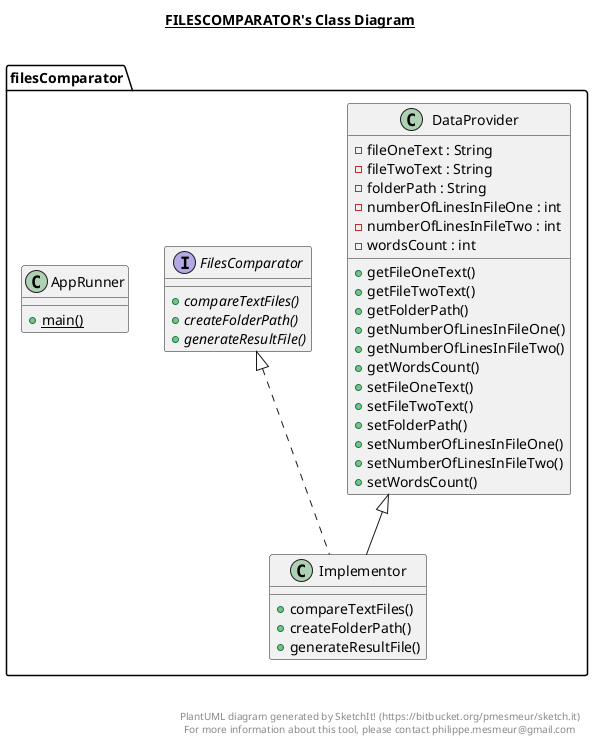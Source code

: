 @startuml

title __FILESCOMPARATOR's Class Diagram__\n

  namespace filesComparator {
    class filesComparator.AppRunner {
        {static} + main()
    }
  }
  

  namespace filesComparator {
    class filesComparator.DataProvider {
        - fileOneText : String
        - fileTwoText : String
        - folderPath : String
        - numberOfLinesInFileOne : int
        - numberOfLinesInFileTwo : int
        - wordsCount : int
        + getFileOneText()
        + getFileTwoText()
        + getFolderPath()
        + getNumberOfLinesInFileOne()
        + getNumberOfLinesInFileTwo()
        + getWordsCount()
        + setFileOneText()
        + setFileTwoText()
        + setFolderPath()
        + setNumberOfLinesInFileOne()
        + setNumberOfLinesInFileTwo()
        + setWordsCount()
    }
  }
  

  namespace filesComparator {
    interface filesComparator.FilesComparator {
        {abstract} + compareTextFiles()
        {abstract} + createFolderPath()
        {abstract} + generateResultFile()
    }
  }
  

  namespace filesComparator {
    class filesComparator.Implementor {
        + compareTextFiles()
        + createFolderPath()
        + generateResultFile()
    }
  }
  

  filesComparator.Implementor .up.|> filesComparator.FilesComparator
  filesComparator.Implementor -up-|> filesComparator.DataProvider


right footer


PlantUML diagram generated by SketchIt! (https://bitbucket.org/pmesmeur/sketch.it)
For more information about this tool, please contact philippe.mesmeur@gmail.com
endfooter

@enduml
